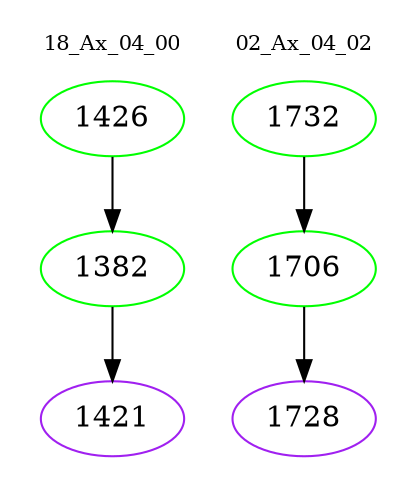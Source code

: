 digraph{
subgraph cluster_0 {
color = white
label = "18_Ax_04_00";
fontsize=10;
T0_1426 [label="1426", color="green"]
T0_1426 -> T0_1382 [color="black"]
T0_1382 [label="1382", color="green"]
T0_1382 -> T0_1421 [color="black"]
T0_1421 [label="1421", color="purple"]
}
subgraph cluster_1 {
color = white
label = "02_Ax_04_02";
fontsize=10;
T1_1732 [label="1732", color="green"]
T1_1732 -> T1_1706 [color="black"]
T1_1706 [label="1706", color="green"]
T1_1706 -> T1_1728 [color="black"]
T1_1728 [label="1728", color="purple"]
}
}
